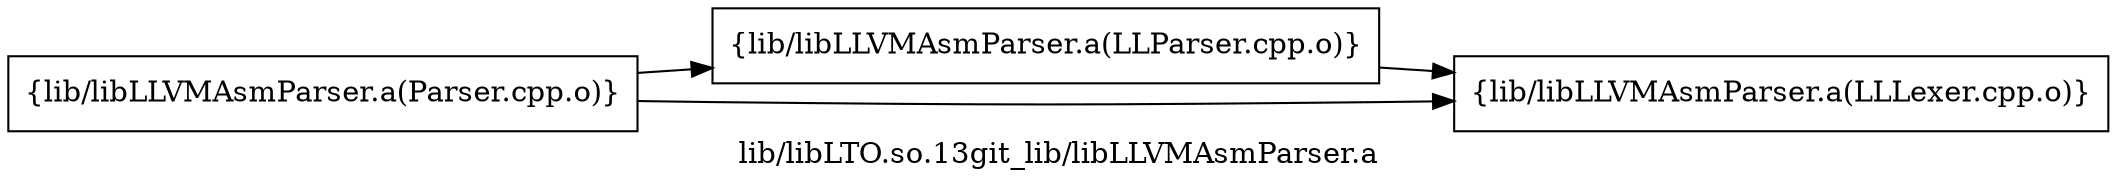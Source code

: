 digraph "lib/libLTO.so.13git_lib/libLLVMAsmParser.a" {
	label="lib/libLTO.so.13git_lib/libLLVMAsmParser.a";
	rankdir=LR;
	{ rank=same; Node0x55cc82010818;  }

	Node0x55cc82010818 [shape=record,shape=box,group=0,label="{lib/libLLVMAsmParser.a(Parser.cpp.o)}"];
	Node0x55cc82010818 -> Node0x55cc820317e8;
	Node0x55cc82010818 -> Node0x55cc8200f238;
	Node0x55cc820317e8 [shape=record,shape=box,group=0,label="{lib/libLLVMAsmParser.a(LLParser.cpp.o)}"];
	Node0x55cc820317e8 -> Node0x55cc8200f238;
	Node0x55cc8200f238 [shape=record,shape=box,group=0,label="{lib/libLLVMAsmParser.a(LLLexer.cpp.o)}"];
}
